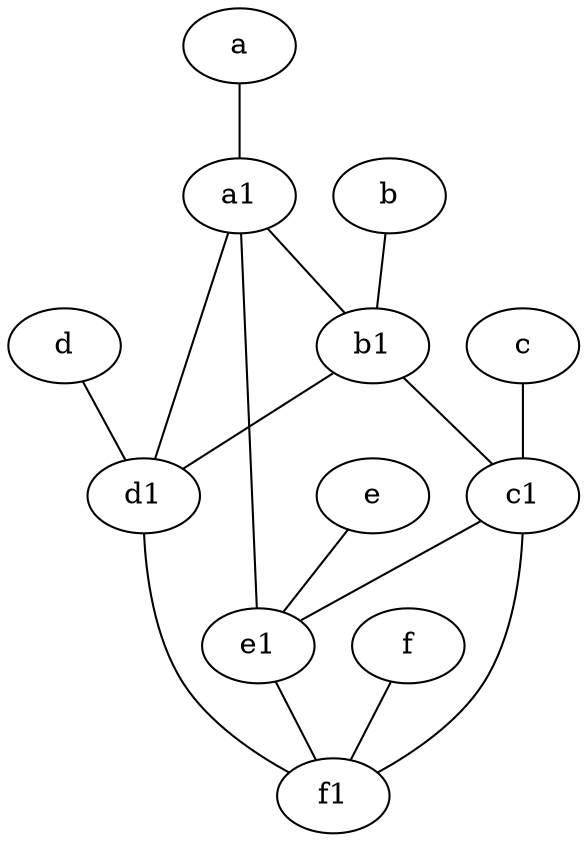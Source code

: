 graph {
	node [labelfontsize=50]
	c1 [labelfontsize=50 pos="4.5,3!"]
	a1 [labelfontsize=50 pos="8,3!"]
	b [labelfontsize=50 pos="10,4!"]
	a [labelfontsize=50 pos="8,2!"]
	e1 [labelfontsize=50 pos="7,7!"]
	d [labelfontsize=50 pos="2,5!"]
	f [labelfontsize=50 pos="3,9!"]
	c [labelfontsize=50 pos="4.5,2!"]
	b1 [labelfontsize=50 pos="9,4!"]
	e [labelfontsize=50 pos="7,9!"]
	d1 [labelfontsize=50 pos="3,5!"]
	f1 [labelfontsize=50 pos="3,8!"]
	a1 -- b1
	a1 -- e1
	d1 -- f1
	d -- d1
	c -- c1
	a1 -- d1
	c1 -- e1
	b1 -- d1
	b1 -- c1
	e -- e1
	e1 -- f1
	c1 -- f1
	f -- f1
	b -- b1
	a -- a1
}
